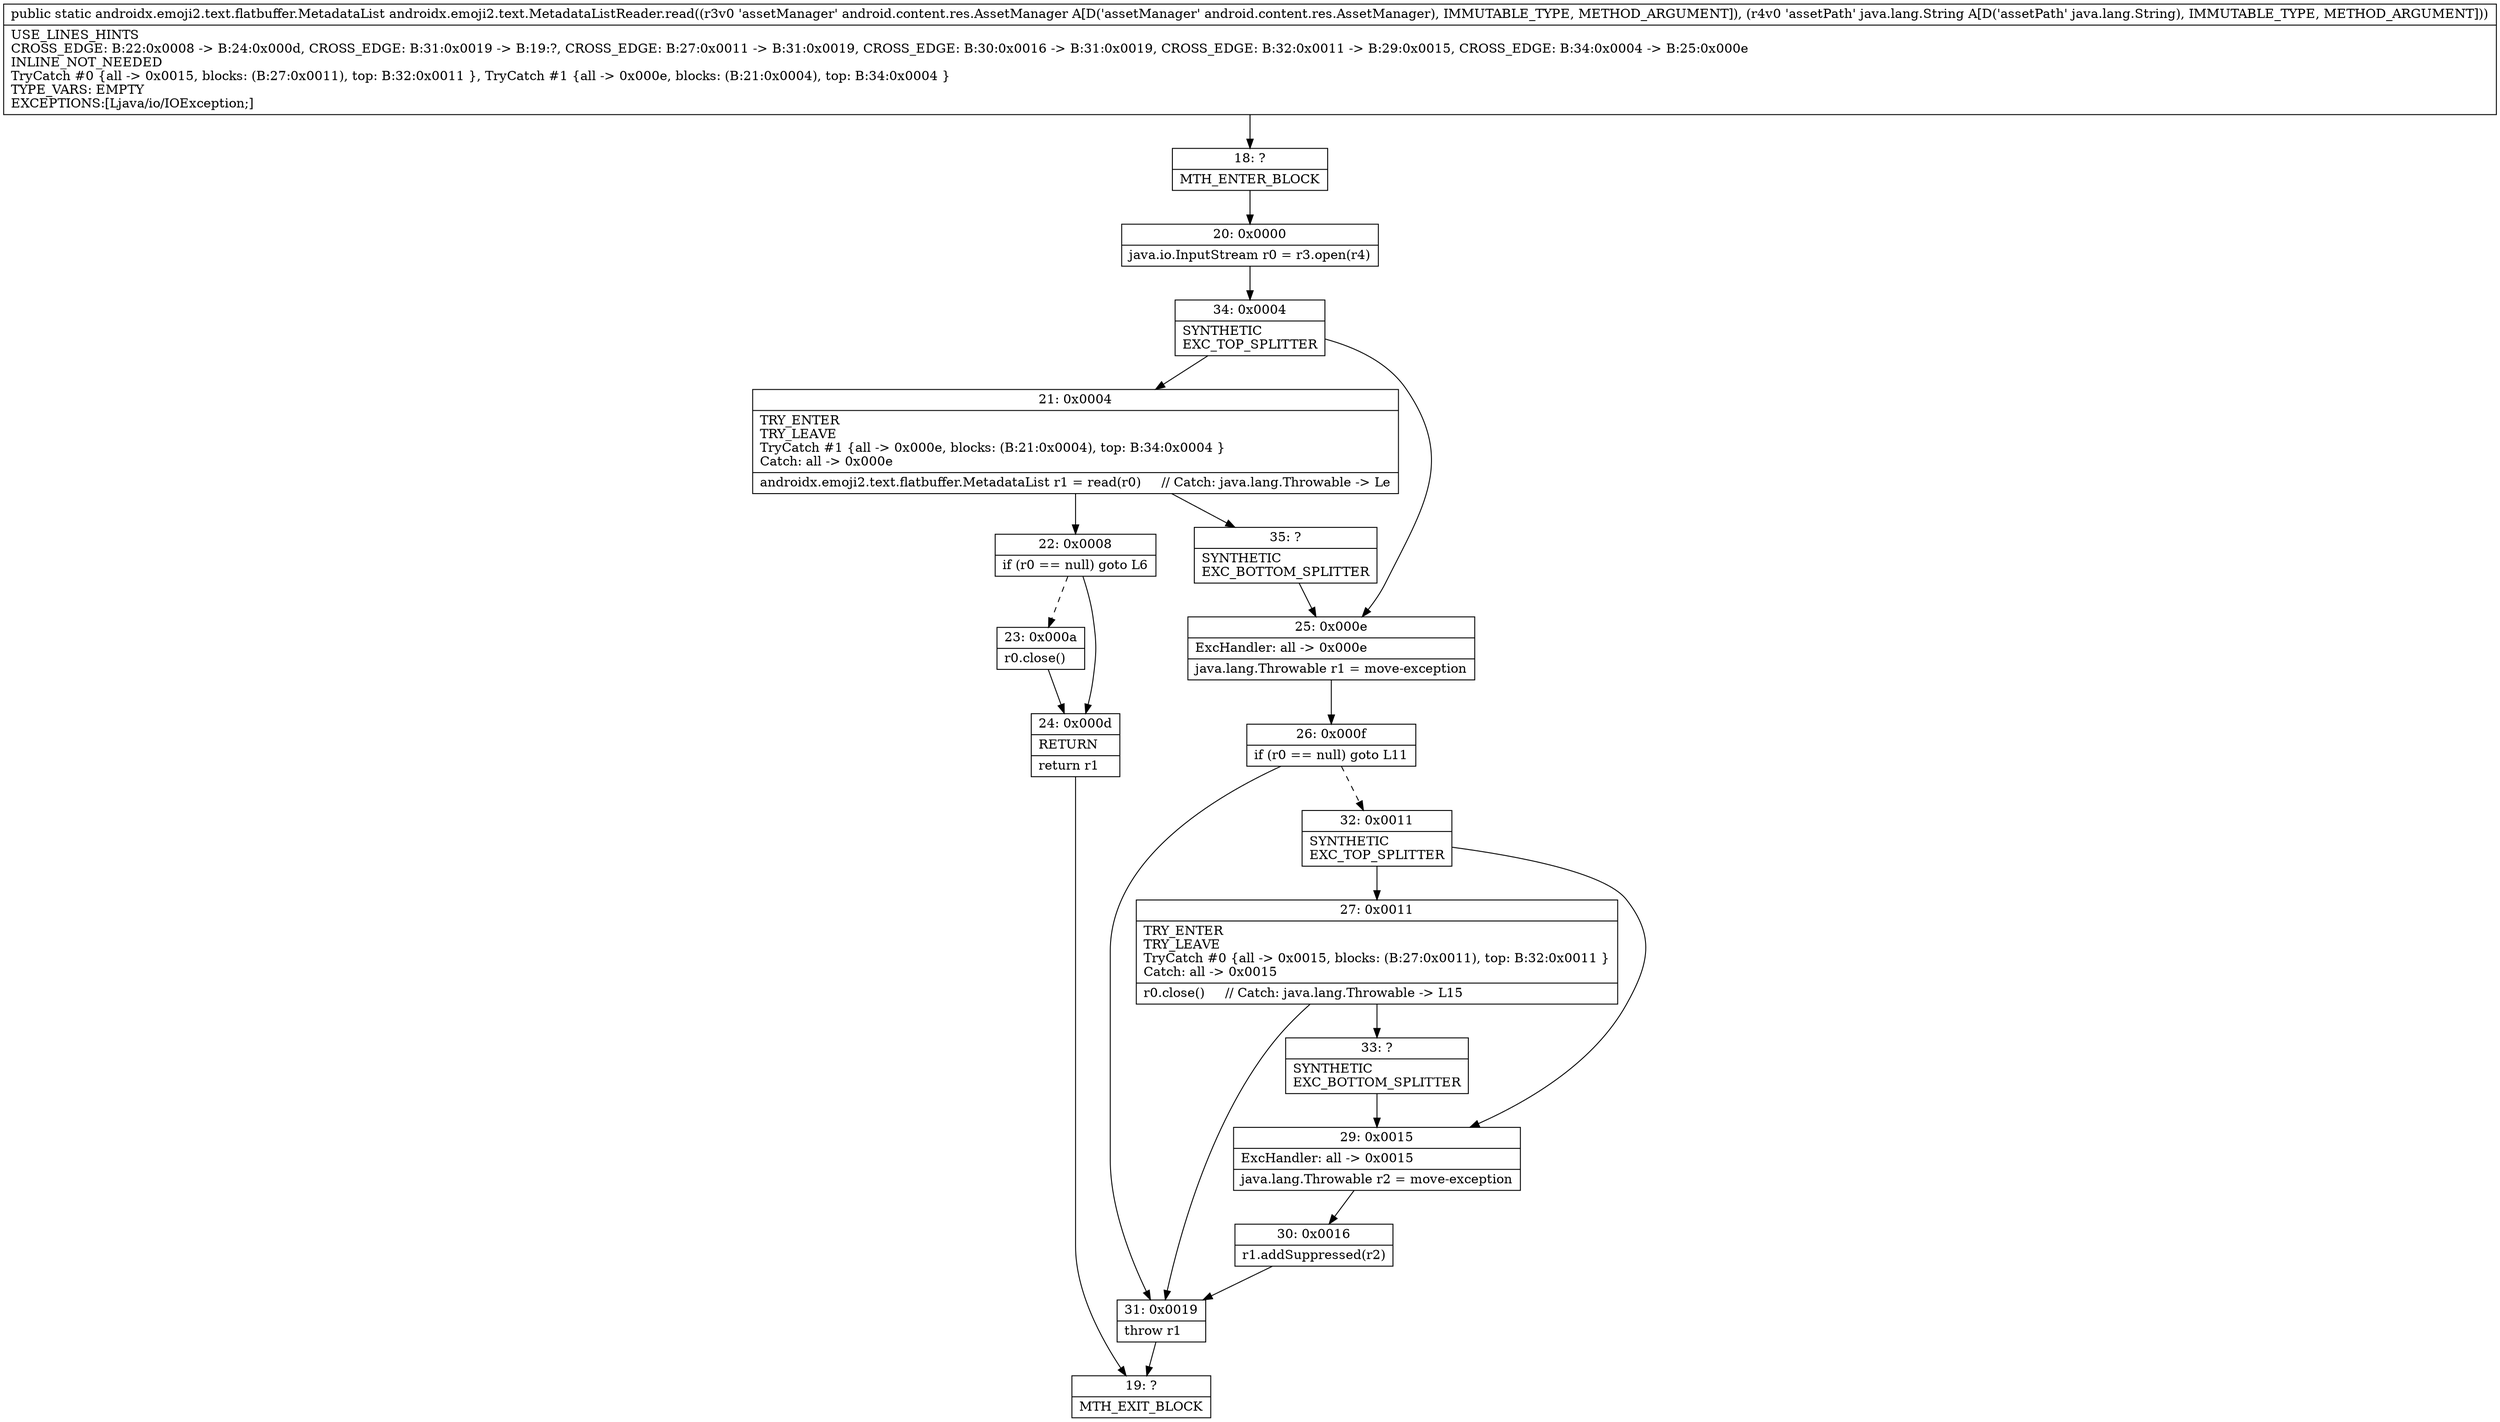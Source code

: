 digraph "CFG forandroidx.emoji2.text.MetadataListReader.read(Landroid\/content\/res\/AssetManager;Ljava\/lang\/String;)Landroidx\/emoji2\/text\/flatbuffer\/MetadataList;" {
Node_18 [shape=record,label="{18\:\ ?|MTH_ENTER_BLOCK\l}"];
Node_20 [shape=record,label="{20\:\ 0x0000|java.io.InputStream r0 = r3.open(r4)\l}"];
Node_34 [shape=record,label="{34\:\ 0x0004|SYNTHETIC\lEXC_TOP_SPLITTER\l}"];
Node_21 [shape=record,label="{21\:\ 0x0004|TRY_ENTER\lTRY_LEAVE\lTryCatch #1 \{all \-\> 0x000e, blocks: (B:21:0x0004), top: B:34:0x0004 \}\lCatch: all \-\> 0x000e\l|androidx.emoji2.text.flatbuffer.MetadataList r1 = read(r0)     \/\/ Catch: java.lang.Throwable \-\> Le\l}"];
Node_22 [shape=record,label="{22\:\ 0x0008|if (r0 == null) goto L6\l}"];
Node_23 [shape=record,label="{23\:\ 0x000a|r0.close()\l}"];
Node_24 [shape=record,label="{24\:\ 0x000d|RETURN\l|return r1\l}"];
Node_19 [shape=record,label="{19\:\ ?|MTH_EXIT_BLOCK\l}"];
Node_35 [shape=record,label="{35\:\ ?|SYNTHETIC\lEXC_BOTTOM_SPLITTER\l}"];
Node_25 [shape=record,label="{25\:\ 0x000e|ExcHandler: all \-\> 0x000e\l|java.lang.Throwable r1 = move\-exception\l}"];
Node_26 [shape=record,label="{26\:\ 0x000f|if (r0 == null) goto L11\l}"];
Node_31 [shape=record,label="{31\:\ 0x0019|throw r1\l}"];
Node_32 [shape=record,label="{32\:\ 0x0011|SYNTHETIC\lEXC_TOP_SPLITTER\l}"];
Node_27 [shape=record,label="{27\:\ 0x0011|TRY_ENTER\lTRY_LEAVE\lTryCatch #0 \{all \-\> 0x0015, blocks: (B:27:0x0011), top: B:32:0x0011 \}\lCatch: all \-\> 0x0015\l|r0.close()     \/\/ Catch: java.lang.Throwable \-\> L15\l}"];
Node_33 [shape=record,label="{33\:\ ?|SYNTHETIC\lEXC_BOTTOM_SPLITTER\l}"];
Node_29 [shape=record,label="{29\:\ 0x0015|ExcHandler: all \-\> 0x0015\l|java.lang.Throwable r2 = move\-exception\l}"];
Node_30 [shape=record,label="{30\:\ 0x0016|r1.addSuppressed(r2)\l}"];
MethodNode[shape=record,label="{public static androidx.emoji2.text.flatbuffer.MetadataList androidx.emoji2.text.MetadataListReader.read((r3v0 'assetManager' android.content.res.AssetManager A[D('assetManager' android.content.res.AssetManager), IMMUTABLE_TYPE, METHOD_ARGUMENT]), (r4v0 'assetPath' java.lang.String A[D('assetPath' java.lang.String), IMMUTABLE_TYPE, METHOD_ARGUMENT]))  | USE_LINES_HINTS\lCROSS_EDGE: B:22:0x0008 \-\> B:24:0x000d, CROSS_EDGE: B:31:0x0019 \-\> B:19:?, CROSS_EDGE: B:27:0x0011 \-\> B:31:0x0019, CROSS_EDGE: B:30:0x0016 \-\> B:31:0x0019, CROSS_EDGE: B:32:0x0011 \-\> B:29:0x0015, CROSS_EDGE: B:34:0x0004 \-\> B:25:0x000e\lINLINE_NOT_NEEDED\lTryCatch #0 \{all \-\> 0x0015, blocks: (B:27:0x0011), top: B:32:0x0011 \}, TryCatch #1 \{all \-\> 0x000e, blocks: (B:21:0x0004), top: B:34:0x0004 \}\lTYPE_VARS: EMPTY\lEXCEPTIONS:[Ljava\/io\/IOException;]\l}"];
MethodNode -> Node_18;Node_18 -> Node_20;
Node_20 -> Node_34;
Node_34 -> Node_21;
Node_34 -> Node_25;
Node_21 -> Node_22;
Node_21 -> Node_35;
Node_22 -> Node_23[style=dashed];
Node_22 -> Node_24;
Node_23 -> Node_24;
Node_24 -> Node_19;
Node_35 -> Node_25;
Node_25 -> Node_26;
Node_26 -> Node_31;
Node_26 -> Node_32[style=dashed];
Node_31 -> Node_19;
Node_32 -> Node_27;
Node_32 -> Node_29;
Node_27 -> Node_31;
Node_27 -> Node_33;
Node_33 -> Node_29;
Node_29 -> Node_30;
Node_30 -> Node_31;
}

